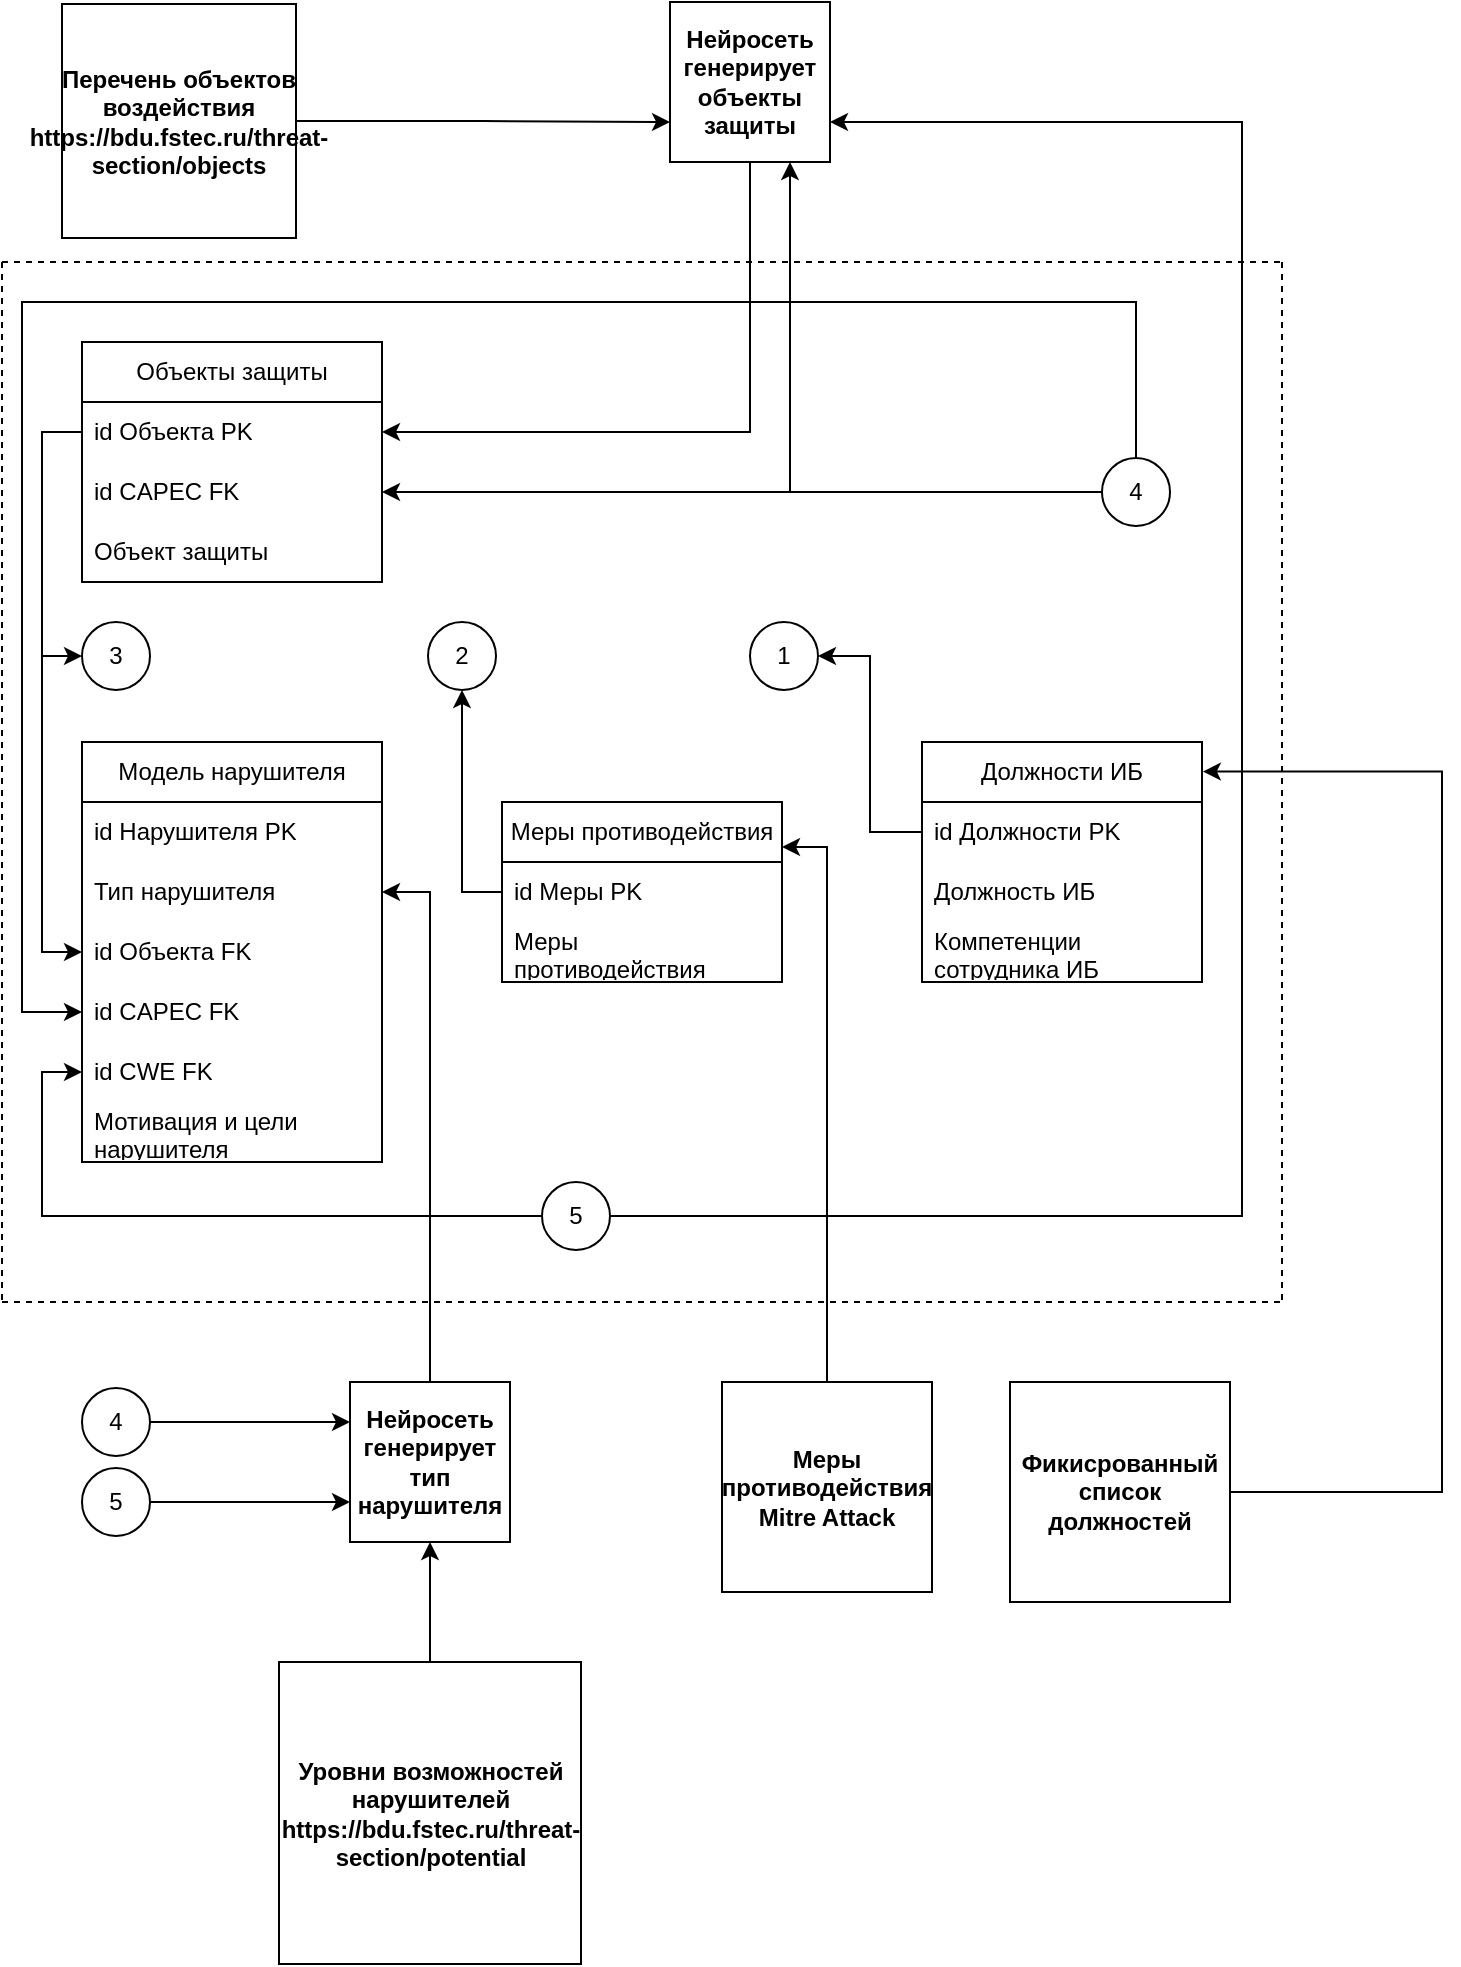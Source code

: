 <mxfile version="24.8.6">
  <diagram name="Страница — 1" id="F6n5VaN98dRdah8Y_vMV">
    <mxGraphModel dx="1386" dy="783" grid="1" gridSize="10" guides="1" tooltips="1" connect="1" arrows="1" fold="1" page="1" pageScale="1" pageWidth="827" pageHeight="1169" math="0" shadow="0">
      <root>
        <mxCell id="0" />
        <mxCell id="1" parent="0" />
        <mxCell id="Lkbmr9ztaogf8I7Au_Ya-2" value="Объекты защиты" style="swimlane;fontStyle=0;childLayout=stackLayout;horizontal=1;startSize=30;horizontalStack=0;resizeParent=1;resizeParentMax=0;resizeLast=0;collapsible=1;marginBottom=0;whiteSpace=wrap;html=1;" parent="1" vertex="1">
          <mxGeometry x="80" y="200" width="150" height="120" as="geometry">
            <mxRectangle x="80" y="200" width="140" height="30" as="alternateBounds" />
          </mxGeometry>
        </mxCell>
        <mxCell id="Lkbmr9ztaogf8I7Au_Ya-3" value="id Объекта PK" style="text;strokeColor=none;fillColor=none;align=left;verticalAlign=middle;spacingLeft=4;spacingRight=4;overflow=hidden;points=[[0,0.5],[1,0.5]];portConstraint=eastwest;rotatable=0;whiteSpace=wrap;html=1;" parent="Lkbmr9ztaogf8I7Au_Ya-2" vertex="1">
          <mxGeometry y="30" width="150" height="30" as="geometry" />
        </mxCell>
        <mxCell id="Lkbmr9ztaogf8I7Au_Ya-4" value="id CAPEC FK" style="text;strokeColor=none;fillColor=none;align=left;verticalAlign=middle;spacingLeft=4;spacingRight=4;overflow=hidden;points=[[0,0.5],[1,0.5]];portConstraint=eastwest;rotatable=0;whiteSpace=wrap;html=1;" parent="Lkbmr9ztaogf8I7Au_Ya-2" vertex="1">
          <mxGeometry y="60" width="150" height="30" as="geometry" />
        </mxCell>
        <mxCell id="Lkbmr9ztaogf8I7Au_Ya-5" value="Объект защиты" style="text;strokeColor=none;fillColor=none;align=left;verticalAlign=middle;spacingLeft=4;spacingRight=4;overflow=hidden;points=[[0,0.5],[1,0.5]];portConstraint=eastwest;rotatable=0;whiteSpace=wrap;html=1;" parent="Lkbmr9ztaogf8I7Au_Ya-2" vertex="1">
          <mxGeometry y="90" width="150" height="30" as="geometry" />
        </mxCell>
        <mxCell id="Lkbmr9ztaogf8I7Au_Ya-6" value="Модель нарушителя" style="swimlane;fontStyle=0;childLayout=stackLayout;horizontal=1;startSize=30;horizontalStack=0;resizeParent=1;resizeParentMax=0;resizeLast=0;collapsible=1;marginBottom=0;whiteSpace=wrap;html=1;" parent="1" vertex="1">
          <mxGeometry x="80" y="400" width="150" height="210" as="geometry">
            <mxRectangle x="80" y="400" width="150" height="30" as="alternateBounds" />
          </mxGeometry>
        </mxCell>
        <mxCell id="Lkbmr9ztaogf8I7Au_Ya-7" value="id Нарушителя PK" style="text;strokeColor=none;fillColor=none;align=left;verticalAlign=middle;spacingLeft=4;spacingRight=4;overflow=hidden;points=[[0,0.5],[1,0.5]];portConstraint=eastwest;rotatable=0;whiteSpace=wrap;html=1;" parent="Lkbmr9ztaogf8I7Au_Ya-6" vertex="1">
          <mxGeometry y="30" width="150" height="30" as="geometry" />
        </mxCell>
        <mxCell id="Lkbmr9ztaogf8I7Au_Ya-8" value="Тип нарушителя" style="text;strokeColor=none;fillColor=none;align=left;verticalAlign=middle;spacingLeft=4;spacingRight=4;overflow=hidden;points=[[0,0.5],[1,0.5]];portConstraint=eastwest;rotatable=0;whiteSpace=wrap;html=1;" parent="Lkbmr9ztaogf8I7Au_Ya-6" vertex="1">
          <mxGeometry y="60" width="150" height="30" as="geometry" />
        </mxCell>
        <mxCell id="Lkbmr9ztaogf8I7Au_Ya-9" value="id Объекта FK" style="text;strokeColor=none;fillColor=none;align=left;verticalAlign=middle;spacingLeft=4;spacingRight=4;overflow=hidden;points=[[0,0.5],[1,0.5]];portConstraint=eastwest;rotatable=0;whiteSpace=wrap;html=1;" parent="Lkbmr9ztaogf8I7Au_Ya-6" vertex="1">
          <mxGeometry y="90" width="150" height="30" as="geometry" />
        </mxCell>
        <mxCell id="Lkbmr9ztaogf8I7Au_Ya-10" value="id CAPEC FK" style="text;strokeColor=none;fillColor=none;align=left;verticalAlign=middle;spacingLeft=4;spacingRight=4;overflow=hidden;points=[[0,0.5],[1,0.5]];portConstraint=eastwest;rotatable=0;whiteSpace=wrap;html=1;" parent="Lkbmr9ztaogf8I7Au_Ya-6" vertex="1">
          <mxGeometry y="120" width="150" height="30" as="geometry" />
        </mxCell>
        <mxCell id="Lkbmr9ztaogf8I7Au_Ya-11" value="id CWE FK" style="text;strokeColor=none;fillColor=none;align=left;verticalAlign=middle;spacingLeft=4;spacingRight=4;overflow=hidden;points=[[0,0.5],[1,0.5]];portConstraint=eastwest;rotatable=0;whiteSpace=wrap;html=1;" parent="Lkbmr9ztaogf8I7Au_Ya-6" vertex="1">
          <mxGeometry y="150" width="150" height="30" as="geometry" />
        </mxCell>
        <mxCell id="Lkbmr9ztaogf8I7Au_Ya-12" value="Мотивация и цели нарушителя" style="text;strokeColor=none;fillColor=none;align=left;verticalAlign=middle;spacingLeft=4;spacingRight=4;overflow=hidden;points=[[0,0.5],[1,0.5]];portConstraint=eastwest;rotatable=0;whiteSpace=wrap;html=1;" parent="Lkbmr9ztaogf8I7Au_Ya-6" vertex="1">
          <mxGeometry y="180" width="150" height="30" as="geometry" />
        </mxCell>
        <mxCell id="Lkbmr9ztaogf8I7Au_Ya-14" value="Меры противодействия" style="swimlane;fontStyle=0;childLayout=stackLayout;horizontal=1;startSize=30;horizontalStack=0;resizeParent=1;resizeParentMax=0;resizeLast=0;collapsible=1;marginBottom=0;whiteSpace=wrap;html=1;" parent="1" vertex="1">
          <mxGeometry x="290" y="430" width="140" height="90" as="geometry">
            <mxRectangle x="290" y="400" width="170" height="30" as="alternateBounds" />
          </mxGeometry>
        </mxCell>
        <mxCell id="Lkbmr9ztaogf8I7Au_Ya-15" value="id Меры PK" style="text;strokeColor=none;fillColor=none;align=left;verticalAlign=middle;spacingLeft=4;spacingRight=4;overflow=hidden;points=[[0,0.5],[1,0.5]];portConstraint=eastwest;rotatable=0;whiteSpace=wrap;html=1;" parent="Lkbmr9ztaogf8I7Au_Ya-14" vertex="1">
          <mxGeometry y="30" width="140" height="30" as="geometry" />
        </mxCell>
        <mxCell id="Lkbmr9ztaogf8I7Au_Ya-16" value="Меры противодействия" style="text;strokeColor=none;fillColor=none;align=left;verticalAlign=middle;spacingLeft=4;spacingRight=4;overflow=hidden;points=[[0,0.5],[1,0.5]];portConstraint=eastwest;rotatable=0;whiteSpace=wrap;html=1;" parent="Lkbmr9ztaogf8I7Au_Ya-14" vertex="1">
          <mxGeometry y="60" width="140" height="30" as="geometry" />
        </mxCell>
        <mxCell id="Lkbmr9ztaogf8I7Au_Ya-21" value="" style="endArrow=none;dashed=1;html=1;rounded=0;" parent="1" edge="1">
          <mxGeometry width="50" height="50" relative="1" as="geometry">
            <mxPoint x="40" y="160" as="sourcePoint" />
            <mxPoint x="680" y="160" as="targetPoint" />
          </mxGeometry>
        </mxCell>
        <mxCell id="Lkbmr9ztaogf8I7Au_Ya-23" value="" style="endArrow=none;dashed=1;html=1;rounded=0;" parent="1" edge="1">
          <mxGeometry width="50" height="50" relative="1" as="geometry">
            <mxPoint x="40" y="160" as="sourcePoint" />
            <mxPoint x="40" y="680" as="targetPoint" />
          </mxGeometry>
        </mxCell>
        <mxCell id="Lkbmr9ztaogf8I7Au_Ya-25" value="Должности ИБ" style="swimlane;fontStyle=0;childLayout=stackLayout;horizontal=1;startSize=30;horizontalStack=0;resizeParent=1;resizeParentMax=0;resizeLast=0;collapsible=1;marginBottom=0;whiteSpace=wrap;html=1;" parent="1" vertex="1">
          <mxGeometry x="500" y="400" width="140" height="120" as="geometry" />
        </mxCell>
        <mxCell id="Lkbmr9ztaogf8I7Au_Ya-26" value="id Должности PK" style="text;strokeColor=none;fillColor=none;align=left;verticalAlign=middle;spacingLeft=4;spacingRight=4;overflow=hidden;points=[[0,0.5],[1,0.5]];portConstraint=eastwest;rotatable=0;whiteSpace=wrap;html=1;" parent="Lkbmr9ztaogf8I7Au_Ya-25" vertex="1">
          <mxGeometry y="30" width="140" height="30" as="geometry" />
        </mxCell>
        <mxCell id="E6243JHvhFhHzLVXSg1c-2" value="Должность ИБ" style="text;strokeColor=none;fillColor=none;align=left;verticalAlign=middle;spacingLeft=4;spacingRight=4;overflow=hidden;points=[[0,0.5],[1,0.5]];portConstraint=eastwest;rotatable=0;whiteSpace=wrap;html=1;" parent="Lkbmr9ztaogf8I7Au_Ya-25" vertex="1">
          <mxGeometry y="60" width="140" height="30" as="geometry" />
        </mxCell>
        <mxCell id="9gQDCfYS-W_Uyl3KTiAW-11" value="Компетенции сотрудника ИБ" style="text;strokeColor=none;fillColor=none;align=left;verticalAlign=middle;spacingLeft=4;spacingRight=4;overflow=hidden;points=[[0,0.5],[1,0.5]];portConstraint=eastwest;rotatable=0;whiteSpace=wrap;html=1;" parent="Lkbmr9ztaogf8I7Au_Ya-25" vertex="1">
          <mxGeometry y="90" width="140" height="30" as="geometry" />
        </mxCell>
        <mxCell id="9gQDCfYS-W_Uyl3KTiAW-10" style="edgeStyle=orthogonalEdgeStyle;rounded=0;orthogonalLoop=1;jettySize=auto;html=1;exitX=0;exitY=0.5;exitDx=0;exitDy=0;entryX=0;entryY=0.5;entryDx=0;entryDy=0;" parent="1" source="Lkbmr9ztaogf8I7Au_Ya-3" target="Lkbmr9ztaogf8I7Au_Ya-9" edge="1">
          <mxGeometry relative="1" as="geometry" />
        </mxCell>
        <mxCell id="9gQDCfYS-W_Uyl3KTiAW-13" value="" style="endArrow=none;dashed=1;html=1;rounded=0;" parent="1" edge="1">
          <mxGeometry width="50" height="50" relative="1" as="geometry">
            <mxPoint x="40" y="680" as="sourcePoint" />
            <mxPoint x="680" y="680" as="targetPoint" />
          </mxGeometry>
        </mxCell>
        <mxCell id="E6243JHvhFhHzLVXSg1c-3" value="3" style="ellipse;whiteSpace=wrap;html=1;aspect=fixed;" parent="1" vertex="1">
          <mxGeometry x="80" y="340" width="34" height="34" as="geometry" />
        </mxCell>
        <mxCell id="E6243JHvhFhHzLVXSg1c-4" style="edgeStyle=orthogonalEdgeStyle;rounded=0;orthogonalLoop=1;jettySize=auto;html=1;exitX=0;exitY=0.5;exitDx=0;exitDy=0;entryX=0;entryY=0.5;entryDx=0;entryDy=0;" parent="1" source="Lkbmr9ztaogf8I7Au_Ya-3" target="E6243JHvhFhHzLVXSg1c-3" edge="1">
          <mxGeometry relative="1" as="geometry" />
        </mxCell>
        <mxCell id="E6243JHvhFhHzLVXSg1c-5" value="1" style="ellipse;whiteSpace=wrap;html=1;aspect=fixed;" parent="1" vertex="1">
          <mxGeometry x="414" y="340" width="34" height="34" as="geometry" />
        </mxCell>
        <mxCell id="E6243JHvhFhHzLVXSg1c-6" style="edgeStyle=orthogonalEdgeStyle;rounded=0;orthogonalLoop=1;jettySize=auto;html=1;exitX=0;exitY=0.5;exitDx=0;exitDy=0;entryX=1;entryY=0.5;entryDx=0;entryDy=0;" parent="1" source="Lkbmr9ztaogf8I7Au_Ya-26" target="E6243JHvhFhHzLVXSg1c-5" edge="1">
          <mxGeometry relative="1" as="geometry" />
        </mxCell>
        <mxCell id="E6243JHvhFhHzLVXSg1c-8" value="2" style="ellipse;whiteSpace=wrap;html=1;aspect=fixed;" parent="1" vertex="1">
          <mxGeometry x="253" y="340" width="34" height="34" as="geometry" />
        </mxCell>
        <mxCell id="E6243JHvhFhHzLVXSg1c-9" style="edgeStyle=orthogonalEdgeStyle;rounded=0;orthogonalLoop=1;jettySize=auto;html=1;exitX=0;exitY=0.5;exitDx=0;exitDy=0;entryX=0.5;entryY=1;entryDx=0;entryDy=0;" parent="1" source="Lkbmr9ztaogf8I7Au_Ya-15" target="E6243JHvhFhHzLVXSg1c-8" edge="1">
          <mxGeometry relative="1" as="geometry" />
        </mxCell>
        <mxCell id="_gpFqtIGYSHaH0jMFL1E-1" style="edgeStyle=orthogonalEdgeStyle;rounded=0;orthogonalLoop=1;jettySize=auto;html=1;entryX=0;entryY=0.5;entryDx=0;entryDy=0;" parent="1" source="E6243JHvhFhHzLVXSg1c-10" target="Lkbmr9ztaogf8I7Au_Ya-10" edge="1">
          <mxGeometry relative="1" as="geometry">
            <Array as="points">
              <mxPoint x="607" y="180" />
              <mxPoint x="50" y="180" />
              <mxPoint x="50" y="535" />
            </Array>
          </mxGeometry>
        </mxCell>
        <mxCell id="mwctoAQ5bX3hqZnoNurU-2" style="edgeStyle=orthogonalEdgeStyle;rounded=0;orthogonalLoop=1;jettySize=auto;html=1;exitX=0;exitY=0.5;exitDx=0;exitDy=0;entryX=1;entryY=0.5;entryDx=0;entryDy=0;" edge="1" parent="1" source="E6243JHvhFhHzLVXSg1c-10" target="Lkbmr9ztaogf8I7Au_Ya-4">
          <mxGeometry relative="1" as="geometry" />
        </mxCell>
        <mxCell id="mwctoAQ5bX3hqZnoNurU-3" style="edgeStyle=orthogonalEdgeStyle;rounded=0;orthogonalLoop=1;jettySize=auto;html=1;exitX=0;exitY=0.5;exitDx=0;exitDy=0;entryX=0.75;entryY=1;entryDx=0;entryDy=0;" edge="1" parent="1" source="E6243JHvhFhHzLVXSg1c-10" target="dgX-Nop2Ed3O4w_gzPD5-1">
          <mxGeometry relative="1" as="geometry" />
        </mxCell>
        <mxCell id="E6243JHvhFhHzLVXSg1c-10" value="4" style="ellipse;whiteSpace=wrap;html=1;aspect=fixed;" parent="1" vertex="1">
          <mxGeometry x="590" y="258" width="34" height="34" as="geometry" />
        </mxCell>
        <mxCell id="_gpFqtIGYSHaH0jMFL1E-2" style="edgeStyle=orthogonalEdgeStyle;rounded=0;orthogonalLoop=1;jettySize=auto;html=1;entryX=0;entryY=0.5;entryDx=0;entryDy=0;" parent="1" source="ZHGR_uTennj74YTnhVvC-1" target="Lkbmr9ztaogf8I7Au_Ya-11" edge="1">
          <mxGeometry relative="1" as="geometry">
            <Array as="points">
              <mxPoint x="60" y="637" />
              <mxPoint x="60" y="565" />
            </Array>
          </mxGeometry>
        </mxCell>
        <mxCell id="dgX-Nop2Ed3O4w_gzPD5-6" style="edgeStyle=orthogonalEdgeStyle;rounded=0;orthogonalLoop=1;jettySize=auto;html=1;exitX=1;exitY=0.5;exitDx=0;exitDy=0;entryX=1;entryY=0.75;entryDx=0;entryDy=0;" parent="1" source="ZHGR_uTennj74YTnhVvC-1" target="dgX-Nop2Ed3O4w_gzPD5-1" edge="1">
          <mxGeometry relative="1" as="geometry">
            <Array as="points">
              <mxPoint x="660" y="637" />
              <mxPoint x="660" y="90" />
            </Array>
          </mxGeometry>
        </mxCell>
        <mxCell id="ZHGR_uTennj74YTnhVvC-1" value="5" style="ellipse;whiteSpace=wrap;html=1;aspect=fixed;" parent="1" vertex="1">
          <mxGeometry x="310" y="620" width="34" height="34" as="geometry" />
        </mxCell>
        <mxCell id="dgX-Nop2Ed3O4w_gzPD5-3" style="edgeStyle=orthogonalEdgeStyle;rounded=0;orthogonalLoop=1;jettySize=auto;html=1;entryX=1;entryY=0.5;entryDx=0;entryDy=0;" parent="1" source="dgX-Nop2Ed3O4w_gzPD5-1" target="Lkbmr9ztaogf8I7Au_Ya-3" edge="1">
          <mxGeometry relative="1" as="geometry" />
        </mxCell>
        <mxCell id="dgX-Nop2Ed3O4w_gzPD5-1" value="&lt;b&gt;Нейросеть генерирует объекты защиты&lt;/b&gt;" style="whiteSpace=wrap;html=1;aspect=fixed;" parent="1" vertex="1">
          <mxGeometry x="374" y="30" width="80" height="80" as="geometry" />
        </mxCell>
        <mxCell id="keBUUQs72v3XUNlF5tIR-2" value="" style="edgeStyle=orthogonalEdgeStyle;rounded=0;orthogonalLoop=1;jettySize=auto;html=1;" parent="1" source="dgX-Nop2Ed3O4w_gzPD5-7" target="keBUUQs72v3XUNlF5tIR-1" edge="1">
          <mxGeometry relative="1" as="geometry" />
        </mxCell>
        <mxCell id="dgX-Nop2Ed3O4w_gzPD5-7" value="&lt;b&gt;Уровни возможностей нарушителей&lt;/b&gt;&lt;br&gt;&lt;div&gt;&lt;b&gt;https://bdu.fstec.ru/threat-section/potential&lt;/b&gt;&lt;br&gt;&lt;/div&gt;" style="whiteSpace=wrap;html=1;aspect=fixed;" parent="1" vertex="1">
          <mxGeometry x="178.5" y="860" width="151" height="151" as="geometry" />
        </mxCell>
        <mxCell id="yYIuE2W1_EvdducnN4Vi-1" value="&lt;b&gt;Фикисрованный список должностей&lt;/b&gt;" style="whiteSpace=wrap;html=1;aspect=fixed;" parent="1" vertex="1">
          <mxGeometry x="544" y="720" width="110" height="110" as="geometry" />
        </mxCell>
        <mxCell id="yYIuE2W1_EvdducnN4Vi-2" style="edgeStyle=orthogonalEdgeStyle;rounded=0;orthogonalLoop=1;jettySize=auto;html=1;entryX=1.003;entryY=0.123;entryDx=0;entryDy=0;entryPerimeter=0;" parent="1" source="yYIuE2W1_EvdducnN4Vi-1" target="Lkbmr9ztaogf8I7Au_Ya-25" edge="1">
          <mxGeometry relative="1" as="geometry">
            <Array as="points">
              <mxPoint x="760" y="775" />
              <mxPoint x="760" y="415" />
            </Array>
          </mxGeometry>
        </mxCell>
        <mxCell id="yYIuE2W1_EvdducnN4Vi-4" style="edgeStyle=orthogonalEdgeStyle;rounded=0;orthogonalLoop=1;jettySize=auto;html=1;entryX=1;entryY=0.25;entryDx=0;entryDy=0;" parent="1" source="yYIuE2W1_EvdducnN4Vi-3" target="Lkbmr9ztaogf8I7Au_Ya-14" edge="1">
          <mxGeometry relative="1" as="geometry" />
        </mxCell>
        <mxCell id="yYIuE2W1_EvdducnN4Vi-3" value="&lt;b&gt;Меры противодействия Mitre Attack&lt;/b&gt;" style="whiteSpace=wrap;html=1;aspect=fixed;" parent="1" vertex="1">
          <mxGeometry x="400" y="720" width="105" height="105" as="geometry" />
        </mxCell>
        <mxCell id="keBUUQs72v3XUNlF5tIR-9" style="edgeStyle=orthogonalEdgeStyle;rounded=0;orthogonalLoop=1;jettySize=auto;html=1;entryX=1;entryY=0.5;entryDx=0;entryDy=0;" parent="1" source="keBUUQs72v3XUNlF5tIR-1" target="Lkbmr9ztaogf8I7Au_Ya-8" edge="1">
          <mxGeometry relative="1" as="geometry" />
        </mxCell>
        <mxCell id="keBUUQs72v3XUNlF5tIR-1" value="&lt;b&gt;Нейросеть генерирует тип нарушителя&lt;/b&gt;" style="whiteSpace=wrap;html=1;aspect=fixed;" parent="1" vertex="1">
          <mxGeometry x="214" y="720" width="80" height="80" as="geometry" />
        </mxCell>
        <mxCell id="keBUUQs72v3XUNlF5tIR-8" style="edgeStyle=orthogonalEdgeStyle;rounded=0;orthogonalLoop=1;jettySize=auto;html=1;entryX=0;entryY=0.25;entryDx=0;entryDy=0;" parent="1" source="keBUUQs72v3XUNlF5tIR-5" target="keBUUQs72v3XUNlF5tIR-1" edge="1">
          <mxGeometry relative="1" as="geometry" />
        </mxCell>
        <mxCell id="keBUUQs72v3XUNlF5tIR-5" value="4" style="ellipse;whiteSpace=wrap;html=1;aspect=fixed;" parent="1" vertex="1">
          <mxGeometry x="80" y="723" width="34" height="34" as="geometry" />
        </mxCell>
        <mxCell id="keBUUQs72v3XUNlF5tIR-7" style="edgeStyle=orthogonalEdgeStyle;rounded=0;orthogonalLoop=1;jettySize=auto;html=1;entryX=0;entryY=0.75;entryDx=0;entryDy=0;" parent="1" source="keBUUQs72v3XUNlF5tIR-6" target="keBUUQs72v3XUNlF5tIR-1" edge="1">
          <mxGeometry relative="1" as="geometry" />
        </mxCell>
        <mxCell id="keBUUQs72v3XUNlF5tIR-6" value="5" style="ellipse;whiteSpace=wrap;html=1;aspect=fixed;" parent="1" vertex="1">
          <mxGeometry x="80" y="763" width="34" height="34" as="geometry" />
        </mxCell>
        <mxCell id="mwctoAQ5bX3hqZnoNurU-1" value="" style="endArrow=none;dashed=1;html=1;rounded=0;" edge="1" parent="1">
          <mxGeometry width="50" height="50" relative="1" as="geometry">
            <mxPoint x="680" y="160" as="sourcePoint" />
            <mxPoint x="680" y="680" as="targetPoint" />
          </mxGeometry>
        </mxCell>
        <mxCell id="mwctoAQ5bX3hqZnoNurU-6" style="edgeStyle=orthogonalEdgeStyle;rounded=0;orthogonalLoop=1;jettySize=auto;html=1;exitX=1;exitY=0.5;exitDx=0;exitDy=0;entryX=0;entryY=0.75;entryDx=0;entryDy=0;" edge="1" parent="1" source="mwctoAQ5bX3hqZnoNurU-4" target="dgX-Nop2Ed3O4w_gzPD5-1">
          <mxGeometry relative="1" as="geometry" />
        </mxCell>
        <mxCell id="mwctoAQ5bX3hqZnoNurU-4" value="&lt;b&gt;Перечень объектов воздействия&lt;/b&gt;&lt;br&gt;&lt;div&gt;&lt;b&gt;https://bdu.fstec.ru/threat-section/objects&lt;/b&gt;&lt;br&gt;&lt;/div&gt;" style="whiteSpace=wrap;html=1;aspect=fixed;" vertex="1" parent="1">
          <mxGeometry x="70" y="31" width="117" height="117" as="geometry" />
        </mxCell>
      </root>
    </mxGraphModel>
  </diagram>
</mxfile>
